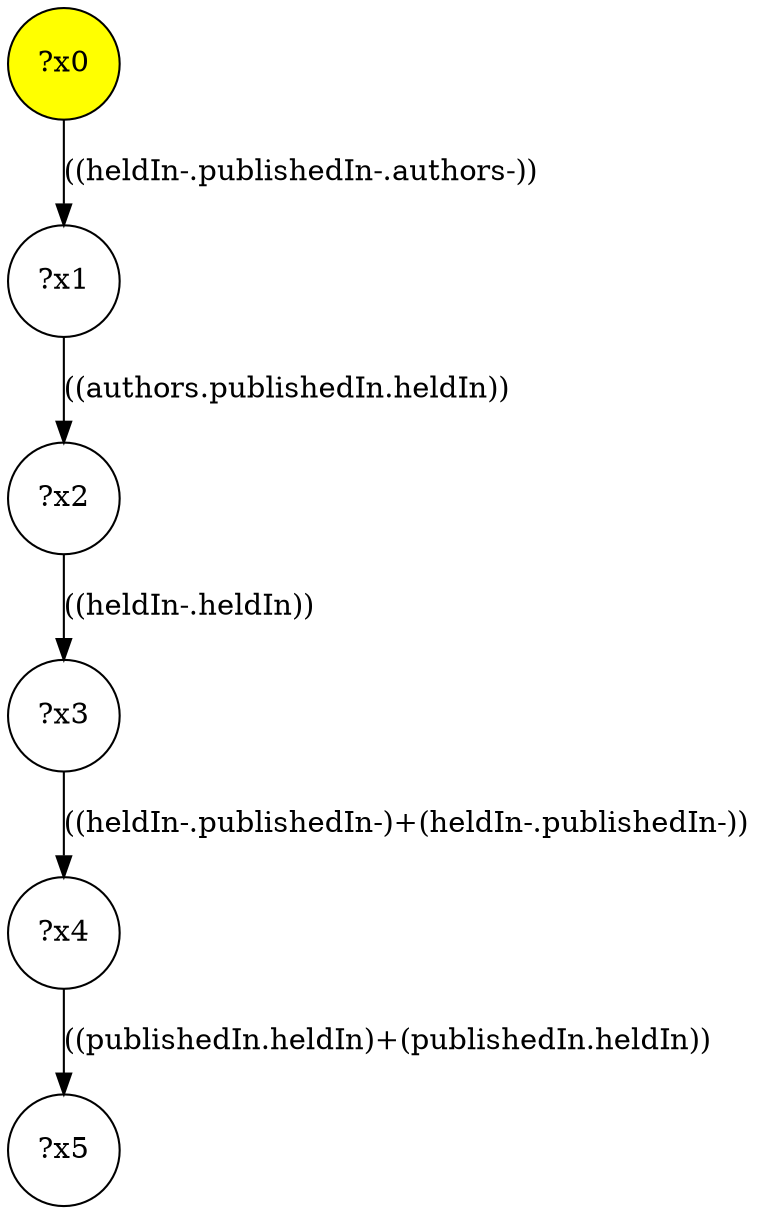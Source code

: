 digraph g {
	x0 [fillcolor="yellow", style="filled," shape=circle, label="?x0"];
	x1 [shape=circle, label="?x1"];
	x0 -> x1 [label="((heldIn-.publishedIn-.authors-))"];
	x2 [shape=circle, label="?x2"];
	x1 -> x2 [label="((authors.publishedIn.heldIn))"];
	x3 [shape=circle, label="?x3"];
	x2 -> x3 [label="((heldIn-.heldIn))"];
	x4 [shape=circle, label="?x4"];
	x3 -> x4 [label="((heldIn-.publishedIn-)+(heldIn-.publishedIn-))"];
	x5 [shape=circle, label="?x5"];
	x4 -> x5 [label="((publishedIn.heldIn)+(publishedIn.heldIn))"];
}
